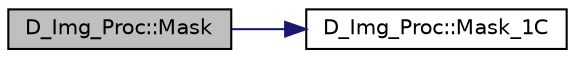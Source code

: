 digraph "D_Img_Proc::Mask"
{
 // LATEX_PDF_SIZE
  edge [fontname="Helvetica",fontsize="10",labelfontname="Helvetica",labelfontsize="10"];
  node [fontname="Helvetica",fontsize="10",shape=record];
  rankdir="LR";
  Node1 [label="D_Img_Proc::Mask",height=0.2,width=0.4,color="black", fillcolor="grey75", style="filled", fontcolor="black",tooltip=" "];
  Node1 -> Node2 [color="midnightblue",fontsize="10",style="solid",fontname="Helvetica"];
  Node2 [label="D_Img_Proc::Mask_1C",height=0.2,width=0.4,color="black", fillcolor="white", style="filled",URL="$class_d___img___proc.html#a83e5a6b5f93f5f105474c8d239016a21",tooltip=" "];
}
